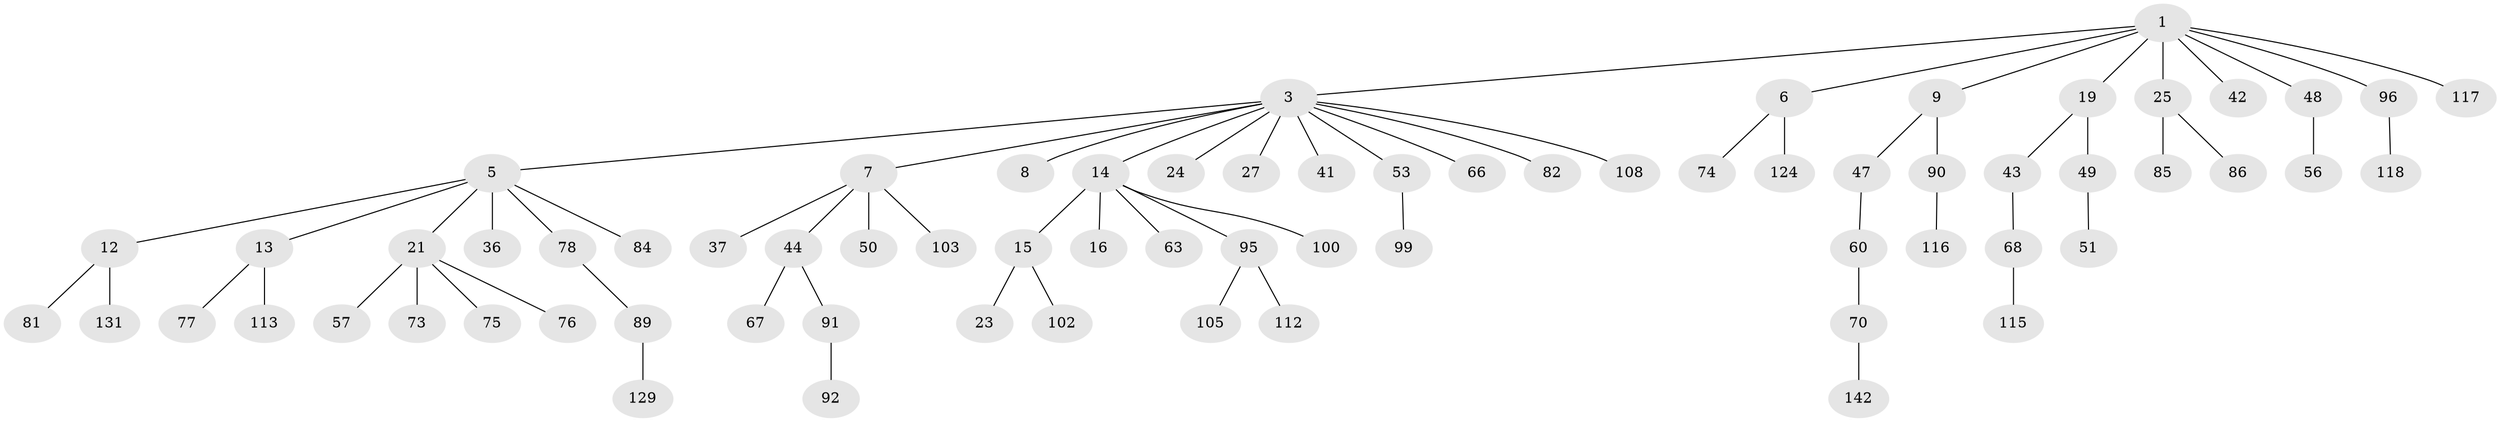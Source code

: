 // original degree distribution, {5: 0.035211267605633804, 9: 0.007042253521126761, 2: 0.2535211267605634, 3: 0.14788732394366197, 4: 0.04225352112676056, 7: 0.007042253521126761, 6: 0.014084507042253521, 1: 0.49295774647887325}
// Generated by graph-tools (version 1.1) at 2025/15/03/09/25 04:15:22]
// undirected, 71 vertices, 70 edges
graph export_dot {
graph [start="1"]
  node [color=gray90,style=filled];
  1 [super="+2+11"];
  3 [super="+4"];
  5 [super="+10+17+120"];
  6 [super="+31"];
  7 [super="+30+121"];
  8 [super="+28+130"];
  9 [super="+127+34+26"];
  12;
  13 [super="+104"];
  14 [super="+33+20+46"];
  15;
  16 [super="+40"];
  19;
  21 [super="+97+35+29"];
  23 [super="+62"];
  24;
  25 [super="+61+54"];
  27;
  36 [super="+110"];
  37 [super="+135"];
  41;
  42;
  43 [super="+122"];
  44;
  47;
  48;
  49;
  50 [super="+133+55"];
  51;
  53 [super="+79+72+87+88"];
  56 [super="+101"];
  57 [super="+126"];
  60 [super="+65"];
  63 [super="+109"];
  66 [super="+80"];
  67;
  68;
  70;
  73;
  74;
  75;
  76;
  77 [super="+139"];
  78;
  81;
  82 [super="+83"];
  84;
  85;
  86;
  89;
  90 [super="+98"];
  91 [super="+141"];
  92 [super="+119"];
  95;
  96;
  99;
  100;
  102;
  103;
  105 [super="+111+137"];
  108;
  112;
  113 [super="+114"];
  115;
  116;
  117;
  118;
  124;
  129;
  131;
  142;
  1 -- 9;
  1 -- 42;
  1 -- 48;
  1 -- 19;
  1 -- 3;
  1 -- 6;
  1 -- 25;
  1 -- 96;
  1 -- 117;
  3 -- 53;
  3 -- 66;
  3 -- 108;
  3 -- 5;
  3 -- 7;
  3 -- 8;
  3 -- 41;
  3 -- 14;
  3 -- 82;
  3 -- 24;
  3 -- 27;
  5 -- 12;
  5 -- 13;
  5 -- 36;
  5 -- 21;
  5 -- 84;
  5 -- 78;
  6 -- 74;
  6 -- 124;
  7 -- 50;
  7 -- 103;
  7 -- 37;
  7 -- 44;
  9 -- 90;
  9 -- 47;
  12 -- 81;
  12 -- 131;
  13 -- 77;
  13 -- 113;
  14 -- 15;
  14 -- 16;
  14 -- 95;
  14 -- 100;
  14 -- 63;
  15 -- 23;
  15 -- 102;
  19 -- 43;
  19 -- 49;
  21 -- 73;
  21 -- 75;
  21 -- 76;
  21 -- 57;
  25 -- 86;
  25 -- 85;
  43 -- 68;
  44 -- 67;
  44 -- 91;
  47 -- 60;
  48 -- 56;
  49 -- 51;
  53 -- 99;
  60 -- 70;
  68 -- 115;
  70 -- 142;
  78 -- 89;
  89 -- 129;
  90 -- 116;
  91 -- 92;
  95 -- 105;
  95 -- 112;
  96 -- 118;
}
